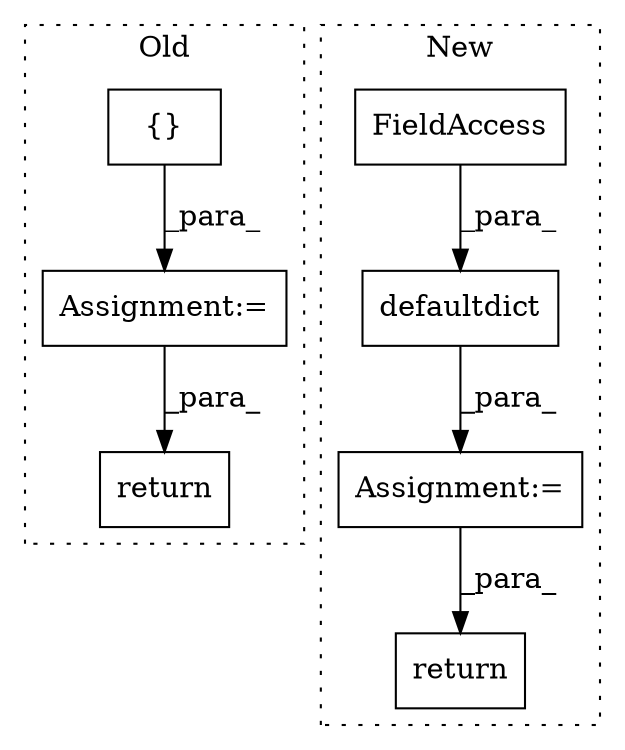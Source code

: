 digraph G {
subgraph cluster0 {
1 [label="return" a="41" s="10310" l="7" shape="box"];
4 [label="Assignment:=" a="7" s="10244" l="1" shape="box"];
7 [label="{}" a="4" s="9650" l="2" shape="box"];
label = "Old";
style="dotted";
}
subgraph cluster1 {
2 [label="defaultdict" a="32" s="9108,9124" l="12,1" shape="box"];
3 [label="return" a="41" s="9585" l="7" shape="box"];
5 [label="FieldAccess" a="22" s="9120" l="4" shape="box"];
6 [label="Assignment:=" a="7" s="9095" l="1" shape="box"];
label = "New";
style="dotted";
}
2 -> 6 [label="_para_"];
4 -> 1 [label="_para_"];
5 -> 2 [label="_para_"];
6 -> 3 [label="_para_"];
7 -> 4 [label="_para_"];
}